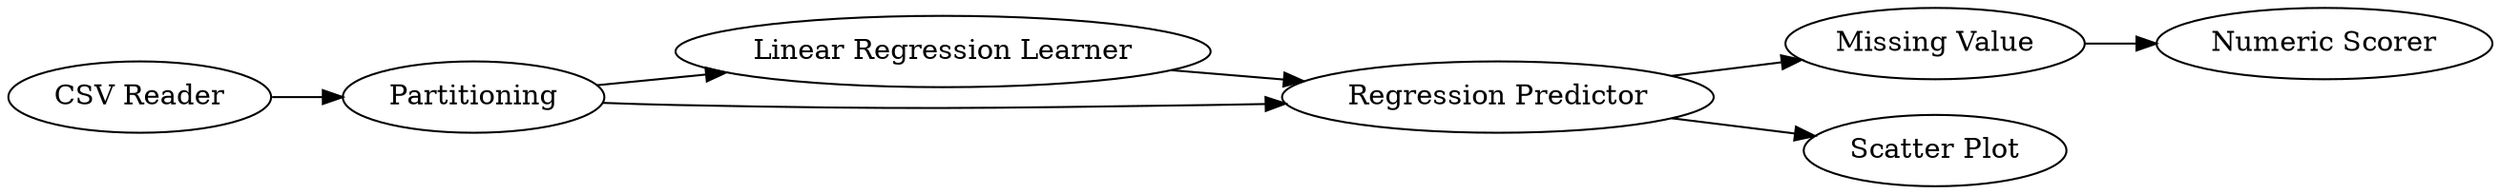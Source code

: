 digraph {
	44 [label="CSV Reader"]
	45 [label=Partitioning]
	46 [label="Linear Regression Learner"]
	47 [label="Regression Predictor"]
	48 [label="Missing Value"]
	49 [label="Numeric Scorer"]
	50 [label="Scatter Plot"]
	44 -> 45
	45 -> 47
	45 -> 46
	46 -> 47
	47 -> 48
	47 -> 50
	48 -> 49
	rankdir=LR
}
